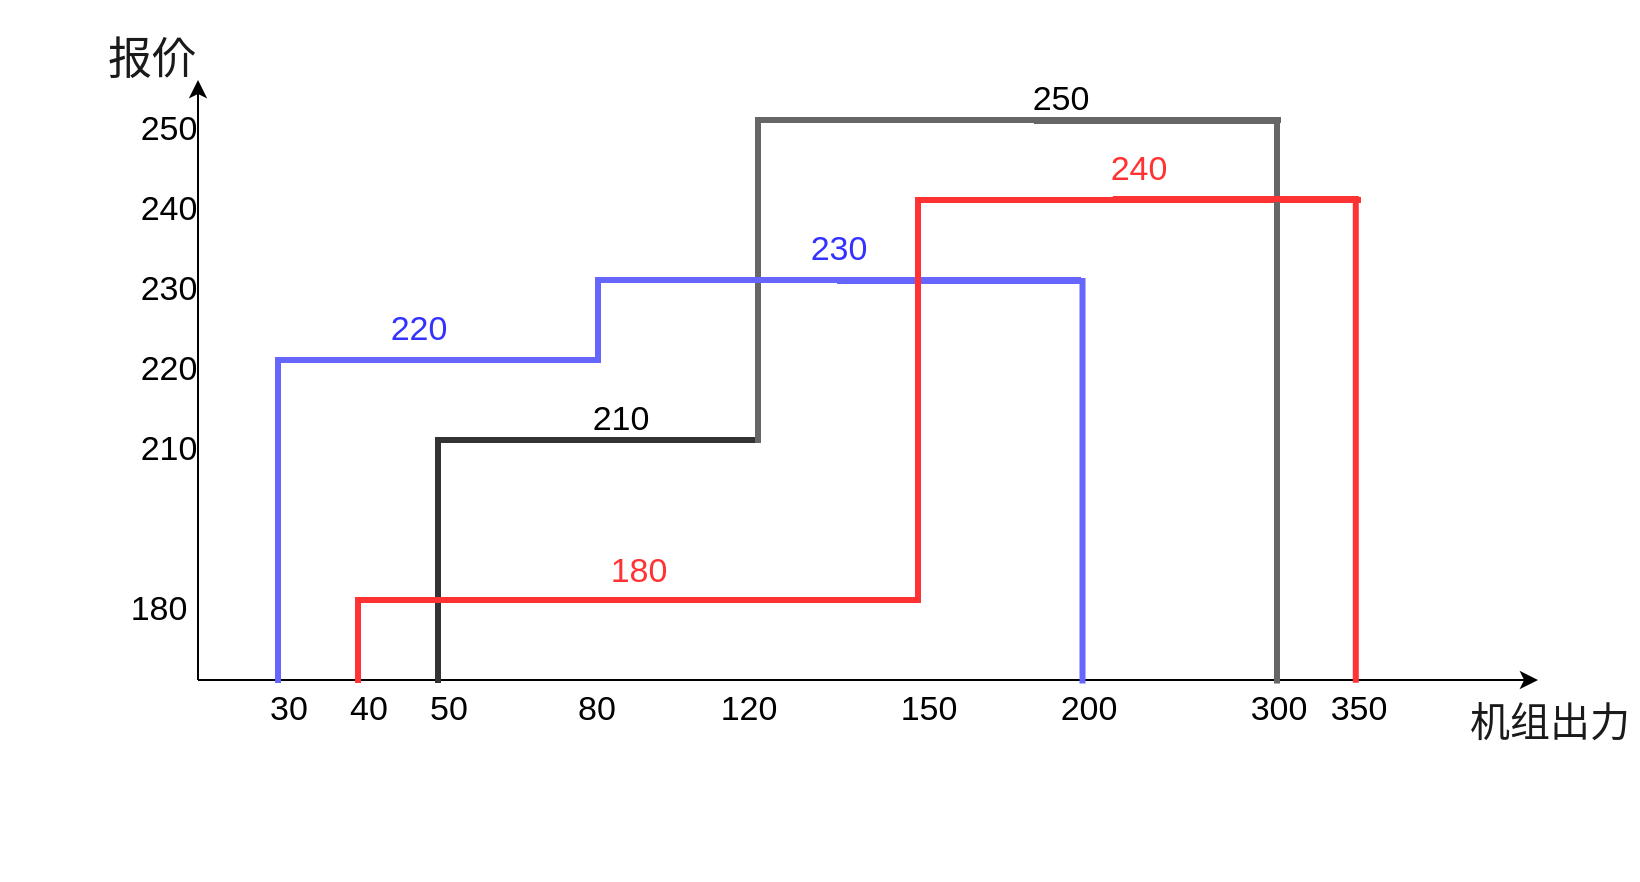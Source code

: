 <mxfile version="14.7.6" type="github">
  <diagram id="uv0PM0XSa5BGcsPK1Acd" name="第 1 页">
    <mxGraphModel dx="1848" dy="529" grid="1" gridSize="10" guides="1" tooltips="1" connect="1" arrows="1" fold="1" page="1" pageScale="1" pageWidth="827" pageHeight="1169" math="0" shadow="0">
      <root>
        <mxCell id="0" />
        <mxCell id="1" parent="0" />
        <mxCell id="iHD18jjsQQ3x6bLIzqM4-1" value="" style="endArrow=classic;html=1;" edge="1" parent="1">
          <mxGeometry width="50" height="50" relative="1" as="geometry">
            <mxPoint x="99" y="430" as="sourcePoint" />
            <mxPoint x="769" y="430" as="targetPoint" />
          </mxGeometry>
        </mxCell>
        <mxCell id="iHD18jjsQQ3x6bLIzqM4-2" value="" style="endArrow=classic;html=1;" edge="1" parent="1">
          <mxGeometry width="50" height="50" relative="1" as="geometry">
            <mxPoint x="99" y="430" as="sourcePoint" />
            <mxPoint x="99" y="130" as="targetPoint" />
          </mxGeometry>
        </mxCell>
        <mxCell id="iHD18jjsQQ3x6bLIzqM4-5" value="30&lt;br style=&quot;font-size: 17px;&quot;&gt;" style="text;html=1;align=center;verticalAlign=middle;resizable=0;points=[];autosize=1;strokeColor=none;strokeWidth=1;fontSize=17;" vertex="1" parent="1">
          <mxGeometry x="129" y="430" width="30" height="30" as="geometry" />
        </mxCell>
        <mxCell id="iHD18jjsQQ3x6bLIzqM4-6" value="&lt;font&gt;40&lt;/font&gt;" style="text;html=1;align=center;verticalAlign=middle;resizable=0;points=[];autosize=1;strokeColor=none;strokeWidth=1;fontSize=17;" vertex="1" parent="1">
          <mxGeometry x="169" y="430" width="30" height="30" as="geometry" />
        </mxCell>
        <mxCell id="iHD18jjsQQ3x6bLIzqM4-7" value="&lt;font&gt;50&lt;/font&gt;" style="text;html=1;align=center;verticalAlign=middle;resizable=0;points=[];autosize=1;strokeColor=none;strokeWidth=1;fontSize=17;" vertex="1" parent="1">
          <mxGeometry x="209" y="430" width="30" height="30" as="geometry" />
        </mxCell>
        <mxCell id="iHD18jjsQQ3x6bLIzqM4-8" value="&lt;font&gt;80&lt;/font&gt;" style="text;html=1;align=center;verticalAlign=middle;resizable=0;points=[];autosize=1;strokeColor=none;strokeWidth=1;fontSize=17;" vertex="1" parent="1">
          <mxGeometry x="283" y="430" width="30" height="30" as="geometry" />
        </mxCell>
        <mxCell id="iHD18jjsQQ3x6bLIzqM4-9" value="&lt;font&gt;120&lt;/font&gt;" style="text;html=1;align=center;verticalAlign=middle;resizable=0;points=[];autosize=1;strokeColor=none;strokeWidth=1;fontSize=17;" vertex="1" parent="1">
          <mxGeometry x="354" y="430" width="40" height="30" as="geometry" />
        </mxCell>
        <mxCell id="iHD18jjsQQ3x6bLIzqM4-10" value="&lt;font&gt;150&lt;/font&gt;&lt;span style=&quot;color: rgba(0 , 0 , 0 , 0) ; font-family: monospace ; font-size: 0px&quot;&gt;%3CmxGraphModel%3E%3Croot%3E%3CmxCell%20id%3D%220%22%2F%3E%3CmxCell%20id%3D%221%22%20parent%3D%220%22%2F%3E%3CmxCell%20id%3D%222%22%20value%3D%22%26lt%3Bfont%26gt%3B80%26lt%3B%2Ffont%26gt%3B%22%20style%3D%22text%3Bhtml%3D1%3Balign%3Dcenter%3BverticalAlign%3Dmiddle%3Bresizable%3D0%3Bpoints%3D%5B%5D%3Bautosize%3D1%3BstrokeColor%3Dnone%3BstrokeWidth%3D1%3BfontSize%3D17%3B%22%20vertex%3D%221%22%20parent%3D%221%22%3E%3CmxGeometry%20x%3D%22384%22%20y%3D%22320%22%20width%3D%2230%22%20height%3D%2230%22%20as%3D%22geometry%22%2F%3E%3C%2FmxCell%3E%3C%2Froot%3E%3C%2FmxGraphModel%3E&lt;/span&gt;" style="text;html=1;align=center;verticalAlign=middle;resizable=0;points=[];autosize=1;strokeColor=none;strokeWidth=1;fontSize=17;" vertex="1" parent="1">
          <mxGeometry x="444" y="430" width="40" height="30" as="geometry" />
        </mxCell>
        <mxCell id="iHD18jjsQQ3x6bLIzqM4-11" value="&lt;font&gt;200&lt;/font&gt;" style="text;html=1;align=center;verticalAlign=middle;resizable=0;points=[];autosize=1;strokeColor=none;strokeWidth=1;fontSize=17;" vertex="1" parent="1">
          <mxGeometry x="524" y="430" width="40" height="30" as="geometry" />
        </mxCell>
        <mxCell id="iHD18jjsQQ3x6bLIzqM4-14" value="&lt;font&gt;180&lt;/font&gt;" style="text;html=1;align=center;verticalAlign=middle;resizable=0;points=[];autosize=1;strokeColor=none;strokeWidth=1;fontSize=17;" vertex="1" parent="1">
          <mxGeometry x="59" y="380" width="40" height="30" as="geometry" />
        </mxCell>
        <mxCell id="iHD18jjsQQ3x6bLIzqM4-15" value="&lt;font&gt;210&lt;/font&gt;" style="text;html=1;align=center;verticalAlign=middle;resizable=0;points=[];autosize=1;strokeColor=none;strokeWidth=1;fontSize=17;" vertex="1" parent="1">
          <mxGeometry x="64" y="300" width="40" height="30" as="geometry" />
        </mxCell>
        <mxCell id="iHD18jjsQQ3x6bLIzqM4-16" value="&lt;font&gt;220&lt;/font&gt;&lt;span style=&quot;color: rgba(0 , 0 , 0 , 0) ; font-family: monospace ; font-size: 0px&quot;&gt;%3CmxGraphModel%3E%3Croot%3E%3CmxCell%20id%3D%220%22%2F%3E%3CmxCell%20id%3D%221%22%20parent%3D%220%22%2F%3E%3CmxCell%20id%3D%222%22%20value%3D%2230%26lt%3Bbr%20style%3D%26quot%3Bfont-size%3A%2017px%3B%26quot%3B%26gt%3B%22%20style%3D%22text%3Bhtml%3D1%3Balign%3Dcenter%3BverticalAlign%3Dmiddle%3Bresizable%3D0%3Bpoints%3D%5B%5D%3Bautosize%3D1%3BstrokeColor%3Dnone%3BstrokeWidth%3D1%3BfontSize%3D17%3B%22%20vertex%3D%221%22%20parent%3D%221%22%3E%3CmxGeometry%20x%3D%22230%22%20y%3D%22320%22%20width%3D%2230%22%20height%3D%2230%22%20as%3D%22geometry%22%2F%3E%3C%2FmxCell%3E%3C%2Froot%3E%3C%2FmxGraphModel%3E&lt;/span&gt;" style="text;html=1;align=center;verticalAlign=middle;resizable=0;points=[];autosize=1;strokeColor=none;strokeWidth=1;fontSize=17;" vertex="1" parent="1">
          <mxGeometry x="64" y="260" width="40" height="30" as="geometry" />
        </mxCell>
        <mxCell id="iHD18jjsQQ3x6bLIzqM4-17" value="&lt;font&gt;230&lt;/font&gt;" style="text;html=1;align=center;verticalAlign=middle;resizable=0;points=[];autosize=1;strokeColor=none;strokeWidth=1;fontSize=17;" vertex="1" parent="1">
          <mxGeometry x="64" y="220" width="40" height="30" as="geometry" />
        </mxCell>
        <mxCell id="iHD18jjsQQ3x6bLIzqM4-18" value="&lt;font&gt;250&lt;/font&gt;" style="text;html=1;align=center;verticalAlign=middle;resizable=0;points=[];autosize=1;strokeColor=none;strokeWidth=1;fontSize=17;" vertex="1" parent="1">
          <mxGeometry x="64" y="140" width="40" height="30" as="geometry" />
        </mxCell>
        <mxCell id="iHD18jjsQQ3x6bLIzqM4-23" value="" style="shape=partialRectangle;whiteSpace=wrap;html=1;bottom=0;right=0;fontSize=17;strokeWidth=3;fillColor=none;strokeColor=#333333;" vertex="1" parent="1">
          <mxGeometry x="219" y="310" width="160" height="120" as="geometry" />
        </mxCell>
        <mxCell id="iHD18jjsQQ3x6bLIzqM4-24" value="" style="shape=partialRectangle;whiteSpace=wrap;html=1;bottom=0;right=0;fontSize=17;strokeWidth=3;fillColor=none;strokeColor=#666666;" vertex="1" parent="1">
          <mxGeometry x="379" y="150" width="260" height="160" as="geometry" />
        </mxCell>
        <mxCell id="iHD18jjsQQ3x6bLIzqM4-25" value="&lt;font&gt;300&lt;/font&gt;" style="text;html=1;align=center;verticalAlign=middle;resizable=0;points=[];autosize=1;strokeColor=none;strokeWidth=1;fontSize=17;" vertex="1" parent="1">
          <mxGeometry x="619" y="430" width="40" height="30" as="geometry" />
        </mxCell>
        <mxCell id="iHD18jjsQQ3x6bLIzqM4-26" value="" style="shape=partialRectangle;whiteSpace=wrap;html=1;bottom=0;right=0;fontSize=17;strokeWidth=3;fillColor=none;strokeColor=#6666FF;fontColor=#FF3333;" vertex="1" parent="1">
          <mxGeometry x="139" y="270" width="160" height="160" as="geometry" />
        </mxCell>
        <mxCell id="iHD18jjsQQ3x6bLIzqM4-27" value="" style="shape=partialRectangle;whiteSpace=wrap;html=1;bottom=0;right=0;fontSize=17;strokeWidth=3;fillColor=none;strokeColor=#6666FF;" vertex="1" parent="1">
          <mxGeometry x="299" y="230" width="240" height="40" as="geometry" />
        </mxCell>
        <mxCell id="iHD18jjsQQ3x6bLIzqM4-28" value="" style="shape=partialRectangle;whiteSpace=wrap;html=1;bottom=0;right=0;fontSize=17;strokeWidth=3;fillColor=none;rotation=90;strokeColor=#6666FF;" vertex="1" parent="1">
          <mxGeometry x="380.75" y="269.75" width="199.75" height="121.25" as="geometry" />
        </mxCell>
        <mxCell id="iHD18jjsQQ3x6bLIzqM4-29" value="" style="shape=partialRectangle;whiteSpace=wrap;html=1;bottom=0;right=0;fontSize=17;strokeWidth=3;fillColor=none;strokeColor=#FF3333;" vertex="1" parent="1">
          <mxGeometry x="179" y="390" width="280" height="40" as="geometry" />
        </mxCell>
        <mxCell id="iHD18jjsQQ3x6bLIzqM4-30" value="" style="shape=partialRectangle;whiteSpace=wrap;html=1;bottom=0;right=0;fontSize=17;strokeWidth=3;fillColor=none;strokeColor=#FF3333;" vertex="1" parent="1">
          <mxGeometry x="459" y="190" width="220" height="200" as="geometry" />
        </mxCell>
        <mxCell id="iHD18jjsQQ3x6bLIzqM4-31" value="&lt;font&gt;240&lt;/font&gt;" style="text;html=1;align=center;verticalAlign=middle;resizable=0;points=[];autosize=1;strokeColor=none;strokeWidth=1;fontSize=17;" vertex="1" parent="1">
          <mxGeometry x="64" y="180" width="40" height="30" as="geometry" />
        </mxCell>
        <mxCell id="iHD18jjsQQ3x6bLIzqM4-32" value="&lt;font&gt;350&lt;/font&gt;" style="text;html=1;align=center;verticalAlign=middle;resizable=0;points=[];autosize=1;strokeColor=none;strokeWidth=1;fontSize=17;" vertex="1" parent="1">
          <mxGeometry x="659" y="430" width="40" height="30" as="geometry" />
        </mxCell>
        <mxCell id="iHD18jjsQQ3x6bLIzqM4-35" value="" style="shape=partialRectangle;whiteSpace=wrap;html=1;bottom=0;right=0;fontSize=17;strokeWidth=3;fillColor=none;rotation=90;strokeColor=#666666;" vertex="1" parent="1">
          <mxGeometry x="438.63" y="230.38" width="279.75" height="120" as="geometry" />
        </mxCell>
        <mxCell id="iHD18jjsQQ3x6bLIzqM4-36" value="" style="shape=partialRectangle;whiteSpace=wrap;html=1;bottom=0;right=0;fontSize=17;strokeWidth=3;fillColor=none;rotation=90;strokeColor=#FF3333;" vertex="1" parent="1">
          <mxGeometry x="497.7" y="249.69" width="240.37" height="120.01" as="geometry" />
        </mxCell>
        <mxCell id="iHD18jjsQQ3x6bLIzqM4-41" value="210" style="text;html=1;align=center;verticalAlign=middle;resizable=0;points=[];autosize=1;strokeColor=none;fontSize=17;" vertex="1" parent="1">
          <mxGeometry x="290" y="285" width="40" height="30" as="geometry" />
        </mxCell>
        <mxCell id="iHD18jjsQQ3x6bLIzqM4-44" value="250" style="text;html=1;align=center;verticalAlign=middle;resizable=0;points=[];autosize=1;strokeColor=none;fontSize=17;" vertex="1" parent="1">
          <mxGeometry x="510" y="125" width="40" height="30" as="geometry" />
        </mxCell>
        <mxCell id="iHD18jjsQQ3x6bLIzqM4-45" value="230" style="rounded=0;whiteSpace=wrap;html=1;fontSize=17;strokeWidth=3;fillColor=none;strokeColor=none;fontColor=#3333FF;" vertex="1" parent="1">
          <mxGeometry x="388.5" y="200" width="61" height="30" as="geometry" />
        </mxCell>
        <mxCell id="iHD18jjsQQ3x6bLIzqM4-47" value="&lt;font color=&quot;#ff3333&quot;&gt;240&lt;/font&gt;" style="rounded=0;whiteSpace=wrap;html=1;fontSize=17;strokeWidth=3;fillColor=none;strokeColor=none;" vertex="1" parent="1">
          <mxGeometry x="538.5" y="160" width="61" height="30" as="geometry" />
        </mxCell>
        <mxCell id="iHD18jjsQQ3x6bLIzqM4-48" value="&lt;font color=&quot;#ff3333&quot;&gt;180&lt;/font&gt;" style="rounded=0;whiteSpace=wrap;html=1;fontSize=17;strokeWidth=3;fillColor=none;strokeColor=none;" vertex="1" parent="1">
          <mxGeometry x="288.5" y="361" width="61" height="30" as="geometry" />
        </mxCell>
        <mxCell id="iHD18jjsQQ3x6bLIzqM4-49" value="220" style="rounded=0;whiteSpace=wrap;html=1;fontSize=17;strokeWidth=3;fillColor=none;strokeColor=none;fontColor=#3333FF;" vertex="1" parent="1">
          <mxGeometry x="179" y="240" width="61" height="30" as="geometry" />
        </mxCell>
        <mxCell id="iHD18jjsQQ3x6bLIzqM4-51" value="&lt;p class=&quot;MsoNormal&quot; style=&quot;text-indent: 24pt; font-size: 20px;&quot;&gt;&lt;span style=&quot;font-size: 20px;&quot;&gt;机组出力&lt;/span&gt;&lt;span lang=&quot;EN-US&quot; style=&quot;font-size: 20px;&quot;&gt;&lt;/span&gt;&lt;/p&gt;" style="rounded=0;whiteSpace=wrap;html=1;fontSize=20;strokeWidth=3;fillColor=none;strokeColor=none;fontColor=#1A1A1A;" vertex="1" parent="1">
          <mxGeometry x="699" y="420" width="120" height="60" as="geometry" />
        </mxCell>
        <mxCell id="iHD18jjsQQ3x6bLIzqM4-52" value="&lt;span style=&quot;color: rgba(0 , 0 , 0 , 0) ; font-family: monospace ; font-size: 0px&quot;&gt;%3CmxGraphModel%3E%3Croot%3E%3CmxCell%20id%3D%220%22%2F%3E%3CmxCell%20id%3D%221%22%20parent%3D%220%22%2F%3E%3CmxCell%20id%3D%222%22%20value%3D%22210%22%20style%3D%22text%3Bhtml%3D1%3Balign%3Dcenter%3BverticalAlign%3Dmiddle%3Bresizable%3D0%3Bpoints%3D%5B%5D%3Bautosize%3D1%3BstrokeColor%3Dnone%3BfontSize%3D17%3B%22%20vertex%3D%221%22%20parent%3D%221%22%3E%3CmxGeometry%20x%3D%22290%22%20y%3D%22285%22%20width%3D%2240%22%20height%3D%2230%22%20as%3D%22geometry%22%2F%3E%3C%2FmxCell%3E%3C%2Froot%3E%3C%2FmxGraphModel%3E&lt;/span&gt;" style="text;html=1;align=center;verticalAlign=middle;resizable=0;points=[];autosize=1;strokeColor=none;fontSize=17;" vertex="1" parent="1">
          <mxGeometry x="568.51" y="500" width="20" height="30" as="geometry" />
        </mxCell>
        <mxCell id="iHD18jjsQQ3x6bLIzqM4-54" value="&lt;div style=&quot;text-indent: 32px; font-size: 22px;&quot;&gt;&lt;span style=&quot;font-size: 22px;&quot;&gt;报价&lt;/span&gt;&lt;/div&gt;" style="rounded=0;whiteSpace=wrap;html=1;fontSize=22;strokeWidth=3;fillColor=none;strokeColor=none;fontColor=#1A1A1A;" vertex="1" parent="1">
          <mxGeometry y="90" width="120" height="60" as="geometry" />
        </mxCell>
      </root>
    </mxGraphModel>
  </diagram>
</mxfile>
